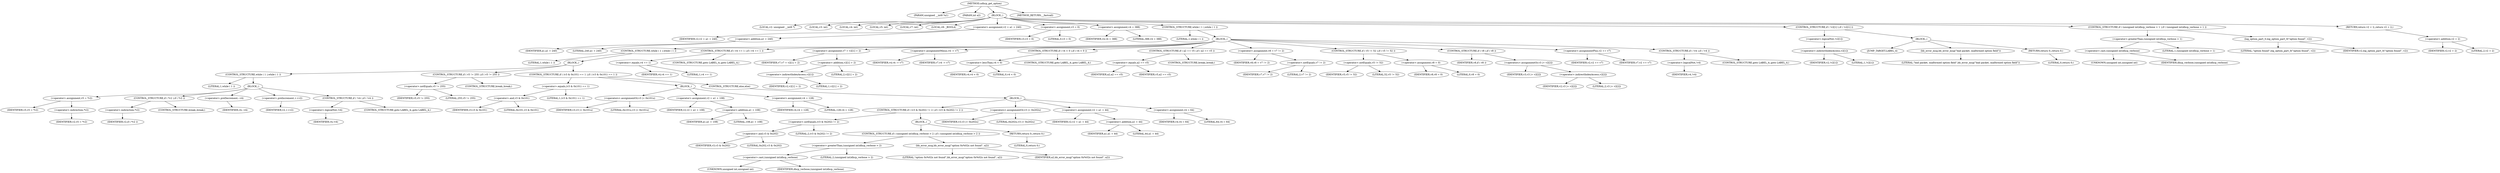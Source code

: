 digraph udhcp_get_option {  
"1000107" [label = "(METHOD,udhcp_get_option)" ]
"1000108" [label = "(PARAM,unsigned __int8 *a1)" ]
"1000109" [label = "(PARAM,int a2)" ]
"1000110" [label = "(BLOCK,,)" ]
"1000111" [label = "(LOCAL,v2: unsigned __int8 *)" ]
"1000112" [label = "(LOCAL,v3: int)" ]
"1000113" [label = "(LOCAL,v4: int)" ]
"1000114" [label = "(LOCAL,v5: int)" ]
"1000115" [label = "(LOCAL,v7: int)" ]
"1000116" [label = "(LOCAL,v8: _BOOL4)" ]
"1000117" [label = "(<operator>.assignment,v2 = a1 + 240)" ]
"1000118" [label = "(IDENTIFIER,v2,v2 = a1 + 240)" ]
"1000119" [label = "(<operator>.addition,a1 + 240)" ]
"1000120" [label = "(IDENTIFIER,a1,a1 + 240)" ]
"1000121" [label = "(LITERAL,240,a1 + 240)" ]
"1000122" [label = "(<operator>.assignment,v3 = 0)" ]
"1000123" [label = "(IDENTIFIER,v3,v3 = 0)" ]
"1000124" [label = "(LITERAL,0,v3 = 0)" ]
"1000125" [label = "(<operator>.assignment,v4 = 388)" ]
"1000126" [label = "(IDENTIFIER,v4,v4 = 388)" ]
"1000127" [label = "(LITERAL,388,v4 = 388)" ]
"1000128" [label = "(CONTROL_STRUCTURE,while ( 1 ),while ( 1 ))" ]
"1000129" [label = "(LITERAL,1,while ( 1 ))" ]
"1000130" [label = "(BLOCK,,)" ]
"1000131" [label = "(CONTROL_STRUCTURE,while ( 1 ),while ( 1 ))" ]
"1000132" [label = "(LITERAL,1,while ( 1 ))" ]
"1000133" [label = "(BLOCK,,)" ]
"1000134" [label = "(CONTROL_STRUCTURE,while ( 1 ),while ( 1 ))" ]
"1000135" [label = "(LITERAL,1,while ( 1 ))" ]
"1000136" [label = "(BLOCK,,)" ]
"1000137" [label = "(<operator>.assignment,v5 = *v2)" ]
"1000138" [label = "(IDENTIFIER,v5,v5 = *v2)" ]
"1000139" [label = "(<operator>.indirection,*v2)" ]
"1000140" [label = "(IDENTIFIER,v2,v5 = *v2)" ]
"1000141" [label = "(CONTROL_STRUCTURE,if ( *v2 ),if ( *v2 ))" ]
"1000142" [label = "(<operator>.indirection,*v2)" ]
"1000143" [label = "(IDENTIFIER,v2,if ( *v2 ))" ]
"1000144" [label = "(CONTROL_STRUCTURE,break;,break;)" ]
"1000145" [label = "(<operator>.preDecrement,--v4)" ]
"1000146" [label = "(IDENTIFIER,v4,--v4)" ]
"1000147" [label = "(<operator>.preIncrement,++v2)" ]
"1000148" [label = "(IDENTIFIER,v2,++v2)" ]
"1000149" [label = "(CONTROL_STRUCTURE,if ( !v4 ),if ( !v4 ))" ]
"1000150" [label = "(<operator>.logicalNot,!v4)" ]
"1000151" [label = "(IDENTIFIER,v4,!v4)" ]
"1000152" [label = "(CONTROL_STRUCTURE,goto LABEL_4;,goto LABEL_4;)" ]
"1000153" [label = "(CONTROL_STRUCTURE,if ( v5 != 255 ),if ( v5 != 255 ))" ]
"1000154" [label = "(<operator>.notEquals,v5 != 255)" ]
"1000155" [label = "(IDENTIFIER,v5,v5 != 255)" ]
"1000156" [label = "(LITERAL,255,v5 != 255)" ]
"1000157" [label = "(CONTROL_STRUCTURE,break;,break;)" ]
"1000158" [label = "(CONTROL_STRUCTURE,if ( (v3 & 0x101) == 1 ),if ( (v3 & 0x101) == 1 ))" ]
"1000159" [label = "(<operator>.equals,(v3 & 0x101) == 1)" ]
"1000160" [label = "(<operator>.and,v3 & 0x101)" ]
"1000161" [label = "(IDENTIFIER,v3,v3 & 0x101)" ]
"1000162" [label = "(LITERAL,0x101,v3 & 0x101)" ]
"1000163" [label = "(LITERAL,1,(v3 & 0x101) == 1)" ]
"1000164" [label = "(BLOCK,,)" ]
"1000165" [label = "(<operators>.assignmentOr,v3 |= 0x101u)" ]
"1000166" [label = "(IDENTIFIER,v3,v3 |= 0x101u)" ]
"1000167" [label = "(LITERAL,0x101u,v3 |= 0x101u)" ]
"1000168" [label = "(<operator>.assignment,v2 = a1 + 108)" ]
"1000169" [label = "(IDENTIFIER,v2,v2 = a1 + 108)" ]
"1000170" [label = "(<operator>.addition,a1 + 108)" ]
"1000171" [label = "(IDENTIFIER,a1,a1 + 108)" ]
"1000172" [label = "(LITERAL,108,a1 + 108)" ]
"1000173" [label = "(<operator>.assignment,v4 = 128)" ]
"1000174" [label = "(IDENTIFIER,v4,v4 = 128)" ]
"1000175" [label = "(LITERAL,128,v4 = 128)" ]
"1000176" [label = "(CONTROL_STRUCTURE,else,else)" ]
"1000177" [label = "(BLOCK,,)" ]
"1000178" [label = "(CONTROL_STRUCTURE,if ( (v3 & 0x202) != 2 ),if ( (v3 & 0x202) != 2 ))" ]
"1000179" [label = "(<operator>.notEquals,(v3 & 0x202) != 2)" ]
"1000180" [label = "(<operator>.and,v3 & 0x202)" ]
"1000181" [label = "(IDENTIFIER,v3,v3 & 0x202)" ]
"1000182" [label = "(LITERAL,0x202,v3 & 0x202)" ]
"1000183" [label = "(LITERAL,2,(v3 & 0x202) != 2)" ]
"1000184" [label = "(BLOCK,,)" ]
"1000185" [label = "(CONTROL_STRUCTURE,if ( (unsigned int)dhcp_verbose > 2 ),if ( (unsigned int)dhcp_verbose > 2 ))" ]
"1000186" [label = "(<operator>.greaterThan,(unsigned int)dhcp_verbose > 2)" ]
"1000187" [label = "(<operator>.cast,(unsigned int)dhcp_verbose)" ]
"1000188" [label = "(UNKNOWN,unsigned int,unsigned int)" ]
"1000189" [label = "(IDENTIFIER,dhcp_verbose,(unsigned int)dhcp_verbose)" ]
"1000190" [label = "(LITERAL,2,(unsigned int)dhcp_verbose > 2)" ]
"1000191" [label = "(bb_error_msg,bb_error_msg(\"option 0x%02x not found\", a2))" ]
"1000192" [label = "(LITERAL,\"option 0x%02x not found\",bb_error_msg(\"option 0x%02x not found\", a2))" ]
"1000193" [label = "(IDENTIFIER,a2,bb_error_msg(\"option 0x%02x not found\", a2))" ]
"1000194" [label = "(RETURN,return 0;,return 0;)" ]
"1000195" [label = "(LITERAL,0,return 0;)" ]
"1000196" [label = "(<operators>.assignmentOr,v3 |= 0x202u)" ]
"1000197" [label = "(IDENTIFIER,v3,v3 |= 0x202u)" ]
"1000198" [label = "(LITERAL,0x202u,v3 |= 0x202u)" ]
"1000199" [label = "(<operator>.assignment,v2 = a1 + 44)" ]
"1000200" [label = "(IDENTIFIER,v2,v2 = a1 + 44)" ]
"1000201" [label = "(<operator>.addition,a1 + 44)" ]
"1000202" [label = "(IDENTIFIER,a1,a1 + 44)" ]
"1000203" [label = "(LITERAL,44,a1 + 44)" ]
"1000204" [label = "(<operator>.assignment,v4 = 64)" ]
"1000205" [label = "(IDENTIFIER,v4,v4 = 64)" ]
"1000206" [label = "(LITERAL,64,v4 = 64)" ]
"1000207" [label = "(CONTROL_STRUCTURE,if ( v4 == 1 ),if ( v4 == 1 ))" ]
"1000208" [label = "(<operator>.equals,v4 == 1)" ]
"1000209" [label = "(IDENTIFIER,v4,v4 == 1)" ]
"1000210" [label = "(LITERAL,1,v4 == 1)" ]
"1000211" [label = "(CONTROL_STRUCTURE,goto LABEL_4;,goto LABEL_4;)" ]
"1000212" [label = "(<operator>.assignment,v7 = v2[1] + 2)" ]
"1000213" [label = "(IDENTIFIER,v7,v7 = v2[1] + 2)" ]
"1000214" [label = "(<operator>.addition,v2[1] + 2)" ]
"1000215" [label = "(<operator>.indirectIndexAccess,v2[1])" ]
"1000216" [label = "(IDENTIFIER,v2,v2[1] + 2)" ]
"1000217" [label = "(LITERAL,1,v2[1] + 2)" ]
"1000218" [label = "(LITERAL,2,v2[1] + 2)" ]
"1000219" [label = "(<operator>.assignmentMinus,v4 -= v7)" ]
"1000220" [label = "(IDENTIFIER,v4,v4 -= v7)" ]
"1000221" [label = "(IDENTIFIER,v7,v4 -= v7)" ]
"1000222" [label = "(CONTROL_STRUCTURE,if ( v4 < 0 ),if ( v4 < 0 ))" ]
"1000223" [label = "(<operator>.lessThan,v4 < 0)" ]
"1000224" [label = "(IDENTIFIER,v4,v4 < 0)" ]
"1000225" [label = "(LITERAL,0,v4 < 0)" ]
"1000226" [label = "(CONTROL_STRUCTURE,goto LABEL_4;,goto LABEL_4;)" ]
"1000227" [label = "(CONTROL_STRUCTURE,if ( a2 == v5 ),if ( a2 == v5 ))" ]
"1000228" [label = "(<operator>.equals,a2 == v5)" ]
"1000229" [label = "(IDENTIFIER,a2,a2 == v5)" ]
"1000230" [label = "(IDENTIFIER,v5,a2 == v5)" ]
"1000231" [label = "(CONTROL_STRUCTURE,break;,break;)" ]
"1000232" [label = "(<operator>.assignment,v8 = v7 != 2)" ]
"1000233" [label = "(IDENTIFIER,v8,v8 = v7 != 2)" ]
"1000234" [label = "(<operator>.notEquals,v7 != 2)" ]
"1000235" [label = "(IDENTIFIER,v7,v7 != 2)" ]
"1000236" [label = "(LITERAL,2,v7 != 2)" ]
"1000237" [label = "(CONTROL_STRUCTURE,if ( v5 != 52 ),if ( v5 != 52 ))" ]
"1000238" [label = "(<operator>.notEquals,v5 != 52)" ]
"1000239" [label = "(IDENTIFIER,v5,v5 != 52)" ]
"1000240" [label = "(LITERAL,52,v5 != 52)" ]
"1000241" [label = "(<operator>.assignment,v8 = 0)" ]
"1000242" [label = "(IDENTIFIER,v8,v8 = 0)" ]
"1000243" [label = "(LITERAL,0,v8 = 0)" ]
"1000244" [label = "(CONTROL_STRUCTURE,if ( v8 ),if ( v8 ))" ]
"1000245" [label = "(IDENTIFIER,v8,if ( v8 ))" ]
"1000246" [label = "(<operators>.assignmentOr,v3 |= v2[2])" ]
"1000247" [label = "(IDENTIFIER,v3,v3 |= v2[2])" ]
"1000248" [label = "(<operator>.indirectIndexAccess,v2[2])" ]
"1000249" [label = "(IDENTIFIER,v2,v3 |= v2[2])" ]
"1000250" [label = "(LITERAL,2,v3 |= v2[2])" ]
"1000251" [label = "(<operator>.assignmentPlus,v2 += v7)" ]
"1000252" [label = "(IDENTIFIER,v2,v2 += v7)" ]
"1000253" [label = "(IDENTIFIER,v7,v2 += v7)" ]
"1000254" [label = "(CONTROL_STRUCTURE,if ( !v4 ),if ( !v4 ))" ]
"1000255" [label = "(<operator>.logicalNot,!v4)" ]
"1000256" [label = "(IDENTIFIER,v4,!v4)" ]
"1000257" [label = "(CONTROL_STRUCTURE,goto LABEL_4;,goto LABEL_4;)" ]
"1000258" [label = "(CONTROL_STRUCTURE,if ( !v2[1] ),if ( !v2[1] ))" ]
"1000259" [label = "(<operator>.logicalNot,!v2[1])" ]
"1000260" [label = "(<operator>.indirectIndexAccess,v2[1])" ]
"1000261" [label = "(IDENTIFIER,v2,!v2[1])" ]
"1000262" [label = "(LITERAL,1,!v2[1])" ]
"1000263" [label = "(BLOCK,,)" ]
"1000264" [label = "(JUMP_TARGET,LABEL_4)" ]
"1000265" [label = "(bb_error_msg,bb_error_msg(\"bad packet, malformed option field\"))" ]
"1000266" [label = "(LITERAL,\"bad packet, malformed option field\",bb_error_msg(\"bad packet, malformed option field\"))" ]
"1000267" [label = "(RETURN,return 0;,return 0;)" ]
"1000268" [label = "(LITERAL,0,return 0;)" ]
"1000269" [label = "(CONTROL_STRUCTURE,if ( (unsigned int)dhcp_verbose > 1 ),if ( (unsigned int)dhcp_verbose > 1 ))" ]
"1000270" [label = "(<operator>.greaterThan,(unsigned int)dhcp_verbose > 1)" ]
"1000271" [label = "(<operator>.cast,(unsigned int)dhcp_verbose)" ]
"1000272" [label = "(UNKNOWN,unsigned int,unsigned int)" ]
"1000273" [label = "(IDENTIFIER,dhcp_verbose,(unsigned int)dhcp_verbose)" ]
"1000274" [label = "(LITERAL,1,(unsigned int)dhcp_verbose > 1)" ]
"1000275" [label = "(log_option_part_0,log_option_part_0(\"option found\", v2))" ]
"1000276" [label = "(LITERAL,\"option found\",log_option_part_0(\"option found\", v2))" ]
"1000277" [label = "(IDENTIFIER,v2,log_option_part_0(\"option found\", v2))" ]
"1000278" [label = "(RETURN,return v2 + 2;,return v2 + 2;)" ]
"1000279" [label = "(<operator>.addition,v2 + 2)" ]
"1000280" [label = "(IDENTIFIER,v2,v2 + 2)" ]
"1000281" [label = "(LITERAL,2,v2 + 2)" ]
"1000282" [label = "(METHOD_RETURN,__fastcall)" ]
  "1000107" -> "1000108" 
  "1000107" -> "1000109" 
  "1000107" -> "1000110" 
  "1000107" -> "1000282" 
  "1000110" -> "1000111" 
  "1000110" -> "1000112" 
  "1000110" -> "1000113" 
  "1000110" -> "1000114" 
  "1000110" -> "1000115" 
  "1000110" -> "1000116" 
  "1000110" -> "1000117" 
  "1000110" -> "1000122" 
  "1000110" -> "1000125" 
  "1000110" -> "1000128" 
  "1000110" -> "1000258" 
  "1000110" -> "1000269" 
  "1000110" -> "1000278" 
  "1000117" -> "1000118" 
  "1000117" -> "1000119" 
  "1000119" -> "1000120" 
  "1000119" -> "1000121" 
  "1000122" -> "1000123" 
  "1000122" -> "1000124" 
  "1000125" -> "1000126" 
  "1000125" -> "1000127" 
  "1000128" -> "1000129" 
  "1000128" -> "1000130" 
  "1000130" -> "1000131" 
  "1000130" -> "1000207" 
  "1000130" -> "1000212" 
  "1000130" -> "1000219" 
  "1000130" -> "1000222" 
  "1000130" -> "1000227" 
  "1000130" -> "1000232" 
  "1000130" -> "1000237" 
  "1000130" -> "1000244" 
  "1000130" -> "1000251" 
  "1000130" -> "1000254" 
  "1000131" -> "1000132" 
  "1000131" -> "1000133" 
  "1000133" -> "1000134" 
  "1000133" -> "1000153" 
  "1000133" -> "1000158" 
  "1000134" -> "1000135" 
  "1000134" -> "1000136" 
  "1000136" -> "1000137" 
  "1000136" -> "1000141" 
  "1000136" -> "1000145" 
  "1000136" -> "1000147" 
  "1000136" -> "1000149" 
  "1000137" -> "1000138" 
  "1000137" -> "1000139" 
  "1000139" -> "1000140" 
  "1000141" -> "1000142" 
  "1000141" -> "1000144" 
  "1000142" -> "1000143" 
  "1000145" -> "1000146" 
  "1000147" -> "1000148" 
  "1000149" -> "1000150" 
  "1000149" -> "1000152" 
  "1000150" -> "1000151" 
  "1000153" -> "1000154" 
  "1000153" -> "1000157" 
  "1000154" -> "1000155" 
  "1000154" -> "1000156" 
  "1000158" -> "1000159" 
  "1000158" -> "1000164" 
  "1000158" -> "1000176" 
  "1000159" -> "1000160" 
  "1000159" -> "1000163" 
  "1000160" -> "1000161" 
  "1000160" -> "1000162" 
  "1000164" -> "1000165" 
  "1000164" -> "1000168" 
  "1000164" -> "1000173" 
  "1000165" -> "1000166" 
  "1000165" -> "1000167" 
  "1000168" -> "1000169" 
  "1000168" -> "1000170" 
  "1000170" -> "1000171" 
  "1000170" -> "1000172" 
  "1000173" -> "1000174" 
  "1000173" -> "1000175" 
  "1000176" -> "1000177" 
  "1000177" -> "1000178" 
  "1000177" -> "1000196" 
  "1000177" -> "1000199" 
  "1000177" -> "1000204" 
  "1000178" -> "1000179" 
  "1000178" -> "1000184" 
  "1000179" -> "1000180" 
  "1000179" -> "1000183" 
  "1000180" -> "1000181" 
  "1000180" -> "1000182" 
  "1000184" -> "1000185" 
  "1000184" -> "1000194" 
  "1000185" -> "1000186" 
  "1000185" -> "1000191" 
  "1000186" -> "1000187" 
  "1000186" -> "1000190" 
  "1000187" -> "1000188" 
  "1000187" -> "1000189" 
  "1000191" -> "1000192" 
  "1000191" -> "1000193" 
  "1000194" -> "1000195" 
  "1000196" -> "1000197" 
  "1000196" -> "1000198" 
  "1000199" -> "1000200" 
  "1000199" -> "1000201" 
  "1000201" -> "1000202" 
  "1000201" -> "1000203" 
  "1000204" -> "1000205" 
  "1000204" -> "1000206" 
  "1000207" -> "1000208" 
  "1000207" -> "1000211" 
  "1000208" -> "1000209" 
  "1000208" -> "1000210" 
  "1000212" -> "1000213" 
  "1000212" -> "1000214" 
  "1000214" -> "1000215" 
  "1000214" -> "1000218" 
  "1000215" -> "1000216" 
  "1000215" -> "1000217" 
  "1000219" -> "1000220" 
  "1000219" -> "1000221" 
  "1000222" -> "1000223" 
  "1000222" -> "1000226" 
  "1000223" -> "1000224" 
  "1000223" -> "1000225" 
  "1000227" -> "1000228" 
  "1000227" -> "1000231" 
  "1000228" -> "1000229" 
  "1000228" -> "1000230" 
  "1000232" -> "1000233" 
  "1000232" -> "1000234" 
  "1000234" -> "1000235" 
  "1000234" -> "1000236" 
  "1000237" -> "1000238" 
  "1000237" -> "1000241" 
  "1000238" -> "1000239" 
  "1000238" -> "1000240" 
  "1000241" -> "1000242" 
  "1000241" -> "1000243" 
  "1000244" -> "1000245" 
  "1000244" -> "1000246" 
  "1000246" -> "1000247" 
  "1000246" -> "1000248" 
  "1000248" -> "1000249" 
  "1000248" -> "1000250" 
  "1000251" -> "1000252" 
  "1000251" -> "1000253" 
  "1000254" -> "1000255" 
  "1000254" -> "1000257" 
  "1000255" -> "1000256" 
  "1000258" -> "1000259" 
  "1000258" -> "1000263" 
  "1000259" -> "1000260" 
  "1000260" -> "1000261" 
  "1000260" -> "1000262" 
  "1000263" -> "1000264" 
  "1000263" -> "1000265" 
  "1000263" -> "1000267" 
  "1000265" -> "1000266" 
  "1000267" -> "1000268" 
  "1000269" -> "1000270" 
  "1000269" -> "1000275" 
  "1000270" -> "1000271" 
  "1000270" -> "1000274" 
  "1000271" -> "1000272" 
  "1000271" -> "1000273" 
  "1000275" -> "1000276" 
  "1000275" -> "1000277" 
  "1000278" -> "1000279" 
  "1000279" -> "1000280" 
  "1000279" -> "1000281" 
}
